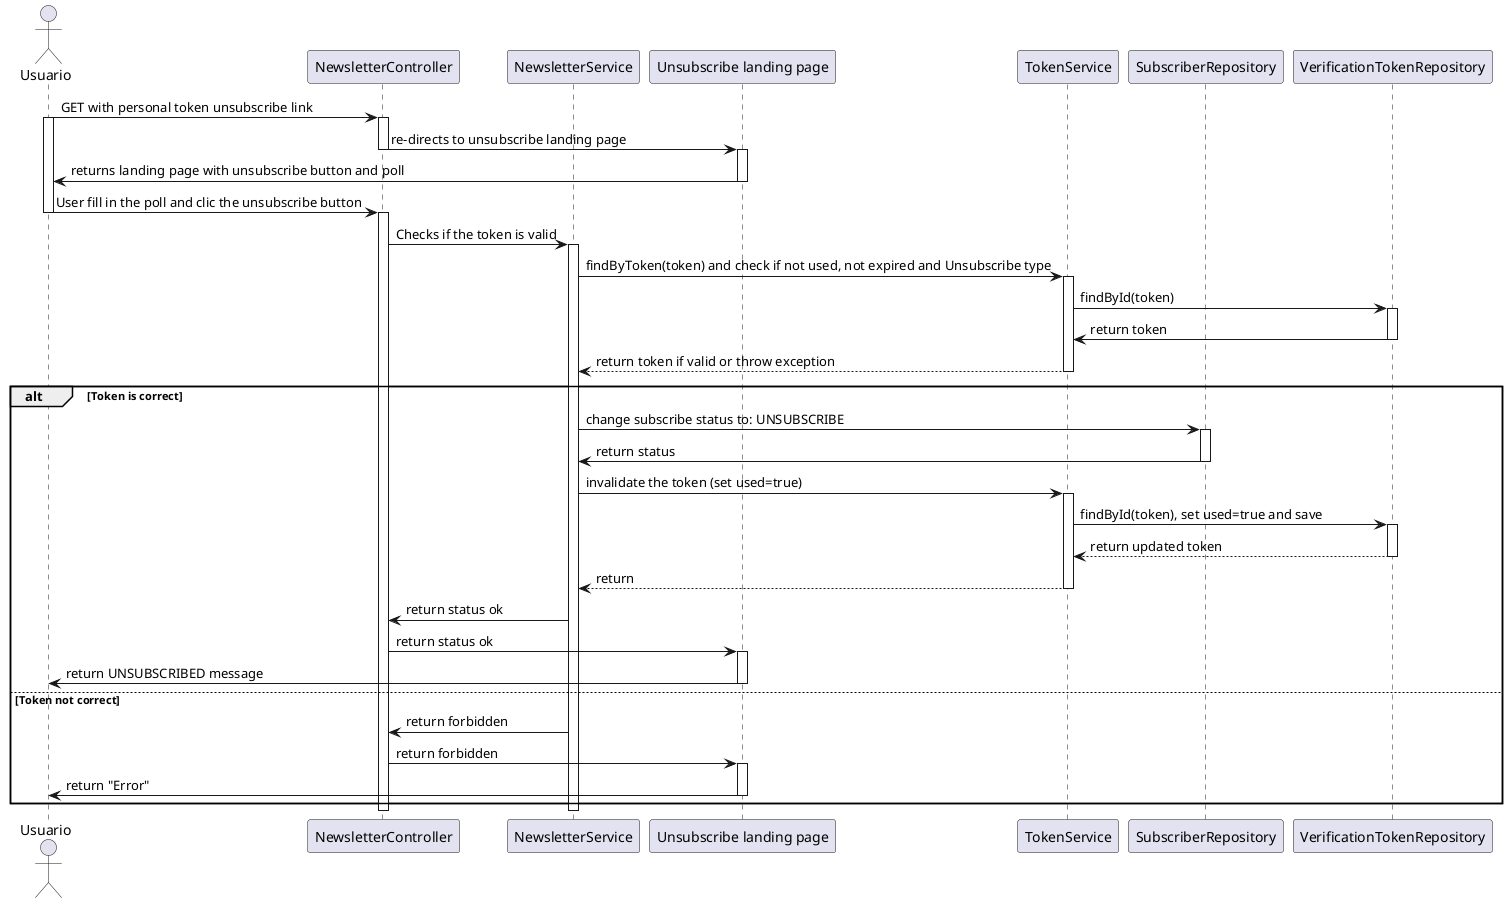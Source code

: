 @startuml unsubscribe_sequence_diagram
actor Usuario

participant "NewsletterController" as Controller
participant "NewsletterService" as Service
participant "Unsubscribe landing page" as FrontendService
participant "TokenService" as TokenService
participant "SubscriberRepository" as Repo
participant "VerificationTokenRepository" as TokenRepo

Usuario -> Controller : GET with personal token unsubscribe link
activate Usuario

activate Controller
Controller -> FrontendService : re-directs to unsubscribe landing page
deactivate Controller

activate FrontendService
FrontendService -> Usuario : returns landing page with unsubscribe button and poll
deactivate FrontendService

Usuario -> Controller : User fill in the poll and clic the unsubscribe button
deactivate Usuario
activate Controller 
Controller -> Service : Checks if the token is valid
activate Service
Service -> TokenService : findByToken(token) and check if not used, not expired and Unsubscribe type
activate TokenService
TokenService -> TokenRepo : findById(token)
activate TokenRepo
TokenRepo -> TokenService : return token
deactivate TokenRepo
TokenService --> Service : return token if valid or throw exception
deactivate TokenService

alt Token is correct
  Service -> Repo : change subscribe status to: UNSUBSCRIBE
  activate Repo
  Repo -> Service : return status
  deactivate Repo
  Service -> TokenService : invalidate the token (set used=true)
  activate TokenService
  TokenService -> TokenRepo : findById(token), set used=true and save
  activate TokenRepo
  TokenRepo --> TokenService : return updated token
  deactivate TokenRepo
  TokenService --> Service : return
  deactivate TokenService
  Service -> Controller : return status ok
  Controller -> FrontendService : return status ok
  activate FrontendService
  FrontendService -> Usuario : return UNSUBSCRIBED message
  deactivate FrontendService
else Token not correct
  Service -> Controller : return forbidden
  Controller -> FrontendService : return forbidden
  activate FrontendService
  FrontendService -> Usuario : return "Error"
  deactivate FrontendService
end

deactivate Service
deactivate Controller

@enduml
